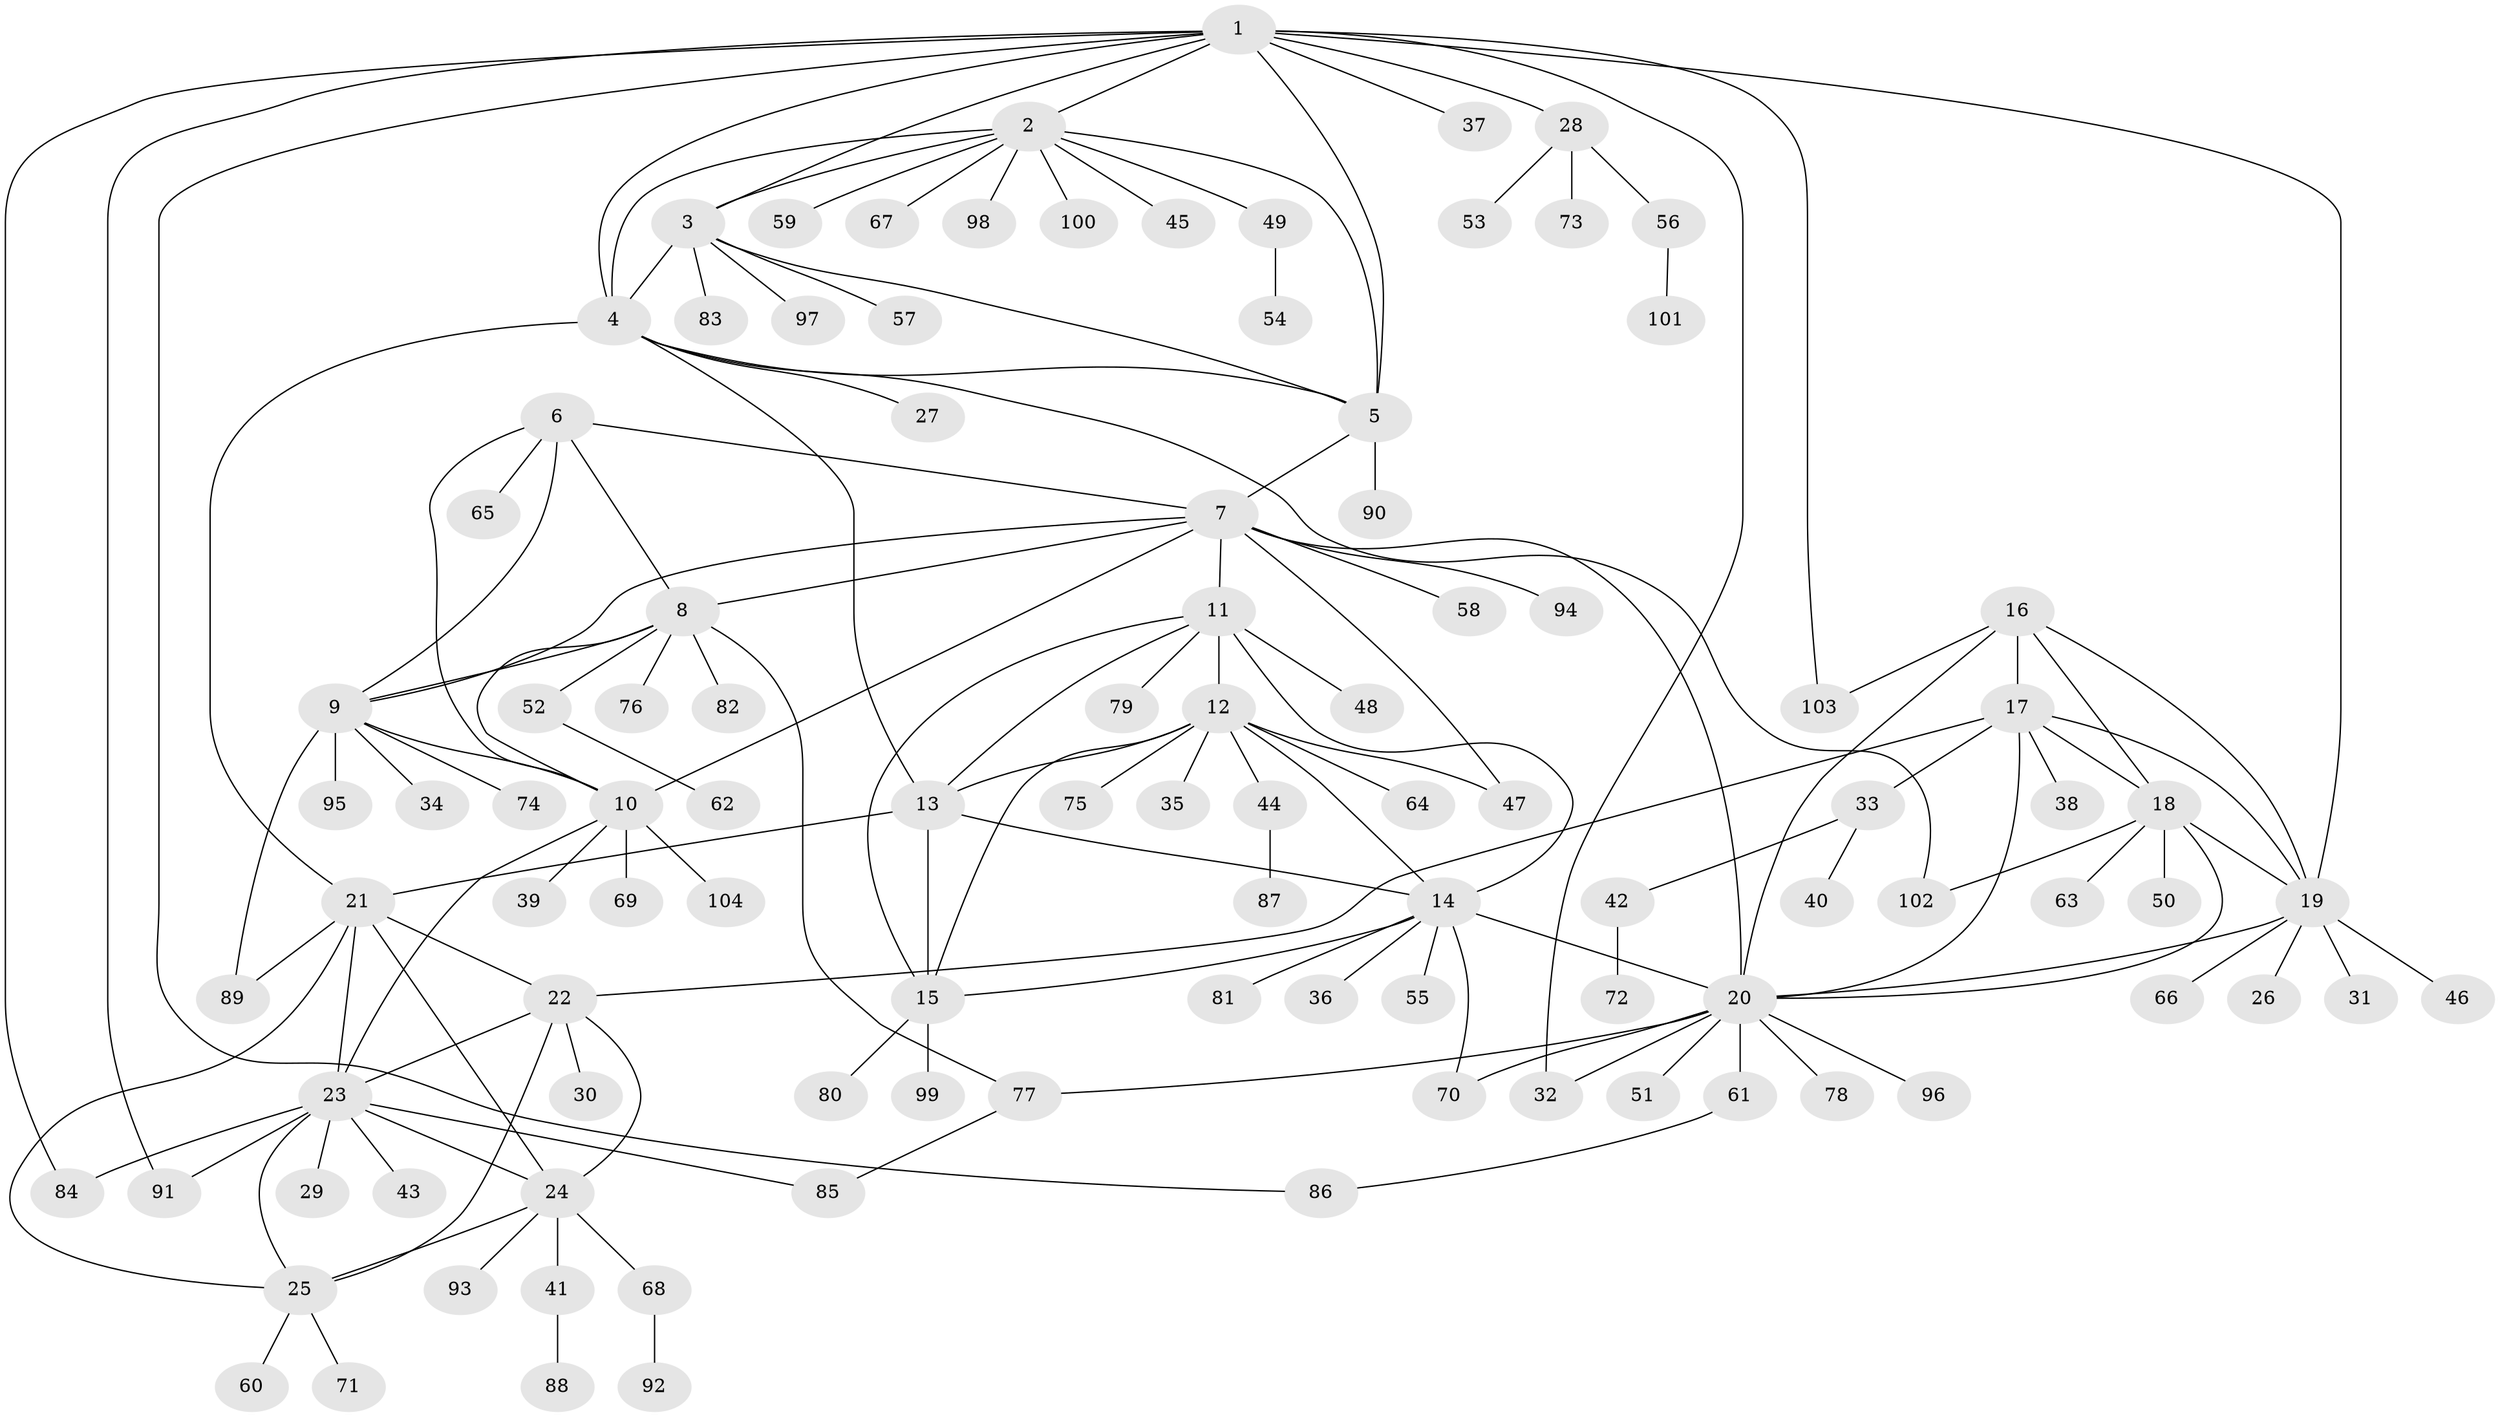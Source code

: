 // coarse degree distribution, {10: 0.023809523809523808, 6: 0.09523809523809523, 4: 0.09523809523809523, 7: 0.11904761904761904, 5: 0.16666666666666666, 8: 0.047619047619047616, 3: 0.09523809523809523, 1: 0.23809523809523808, 2: 0.11904761904761904}
// Generated by graph-tools (version 1.1) at 2025/52/03/04/25 22:52:23]
// undirected, 104 vertices, 150 edges
graph export_dot {
  node [color=gray90,style=filled];
  1;
  2;
  3;
  4;
  5;
  6;
  7;
  8;
  9;
  10;
  11;
  12;
  13;
  14;
  15;
  16;
  17;
  18;
  19;
  20;
  21;
  22;
  23;
  24;
  25;
  26;
  27;
  28;
  29;
  30;
  31;
  32;
  33;
  34;
  35;
  36;
  37;
  38;
  39;
  40;
  41;
  42;
  43;
  44;
  45;
  46;
  47;
  48;
  49;
  50;
  51;
  52;
  53;
  54;
  55;
  56;
  57;
  58;
  59;
  60;
  61;
  62;
  63;
  64;
  65;
  66;
  67;
  68;
  69;
  70;
  71;
  72;
  73;
  74;
  75;
  76;
  77;
  78;
  79;
  80;
  81;
  82;
  83;
  84;
  85;
  86;
  87;
  88;
  89;
  90;
  91;
  92;
  93;
  94;
  95;
  96;
  97;
  98;
  99;
  100;
  101;
  102;
  103;
  104;
  1 -- 2;
  1 -- 3;
  1 -- 4;
  1 -- 5;
  1 -- 19;
  1 -- 28;
  1 -- 32;
  1 -- 37;
  1 -- 84;
  1 -- 86;
  1 -- 91;
  1 -- 103;
  2 -- 3;
  2 -- 4;
  2 -- 5;
  2 -- 45;
  2 -- 49;
  2 -- 59;
  2 -- 67;
  2 -- 98;
  2 -- 100;
  3 -- 4;
  3 -- 5;
  3 -- 57;
  3 -- 83;
  3 -- 97;
  4 -- 5;
  4 -- 13;
  4 -- 21;
  4 -- 27;
  4 -- 102;
  5 -- 7;
  5 -- 90;
  6 -- 7;
  6 -- 8;
  6 -- 9;
  6 -- 10;
  6 -- 65;
  7 -- 8;
  7 -- 9;
  7 -- 10;
  7 -- 11;
  7 -- 20;
  7 -- 47;
  7 -- 58;
  7 -- 94;
  8 -- 9;
  8 -- 10;
  8 -- 52;
  8 -- 76;
  8 -- 77;
  8 -- 82;
  9 -- 10;
  9 -- 34;
  9 -- 74;
  9 -- 89;
  9 -- 95;
  10 -- 23;
  10 -- 39;
  10 -- 69;
  10 -- 104;
  11 -- 12;
  11 -- 13;
  11 -- 14;
  11 -- 15;
  11 -- 48;
  11 -- 79;
  12 -- 13;
  12 -- 14;
  12 -- 15;
  12 -- 35;
  12 -- 44;
  12 -- 47;
  12 -- 64;
  12 -- 75;
  13 -- 14;
  13 -- 15;
  13 -- 21;
  14 -- 15;
  14 -- 20;
  14 -- 36;
  14 -- 55;
  14 -- 70;
  14 -- 81;
  15 -- 80;
  15 -- 99;
  16 -- 17;
  16 -- 18;
  16 -- 19;
  16 -- 20;
  16 -- 103;
  17 -- 18;
  17 -- 19;
  17 -- 20;
  17 -- 22;
  17 -- 33;
  17 -- 38;
  18 -- 19;
  18 -- 20;
  18 -- 50;
  18 -- 63;
  18 -- 102;
  19 -- 20;
  19 -- 26;
  19 -- 31;
  19 -- 46;
  19 -- 66;
  20 -- 32;
  20 -- 51;
  20 -- 61;
  20 -- 70;
  20 -- 77;
  20 -- 78;
  20 -- 96;
  21 -- 22;
  21 -- 23;
  21 -- 24;
  21 -- 25;
  21 -- 89;
  22 -- 23;
  22 -- 24;
  22 -- 25;
  22 -- 30;
  23 -- 24;
  23 -- 25;
  23 -- 29;
  23 -- 43;
  23 -- 84;
  23 -- 85;
  23 -- 91;
  24 -- 25;
  24 -- 41;
  24 -- 68;
  24 -- 93;
  25 -- 60;
  25 -- 71;
  28 -- 53;
  28 -- 56;
  28 -- 73;
  33 -- 40;
  33 -- 42;
  41 -- 88;
  42 -- 72;
  44 -- 87;
  49 -- 54;
  52 -- 62;
  56 -- 101;
  61 -- 86;
  68 -- 92;
  77 -- 85;
}
